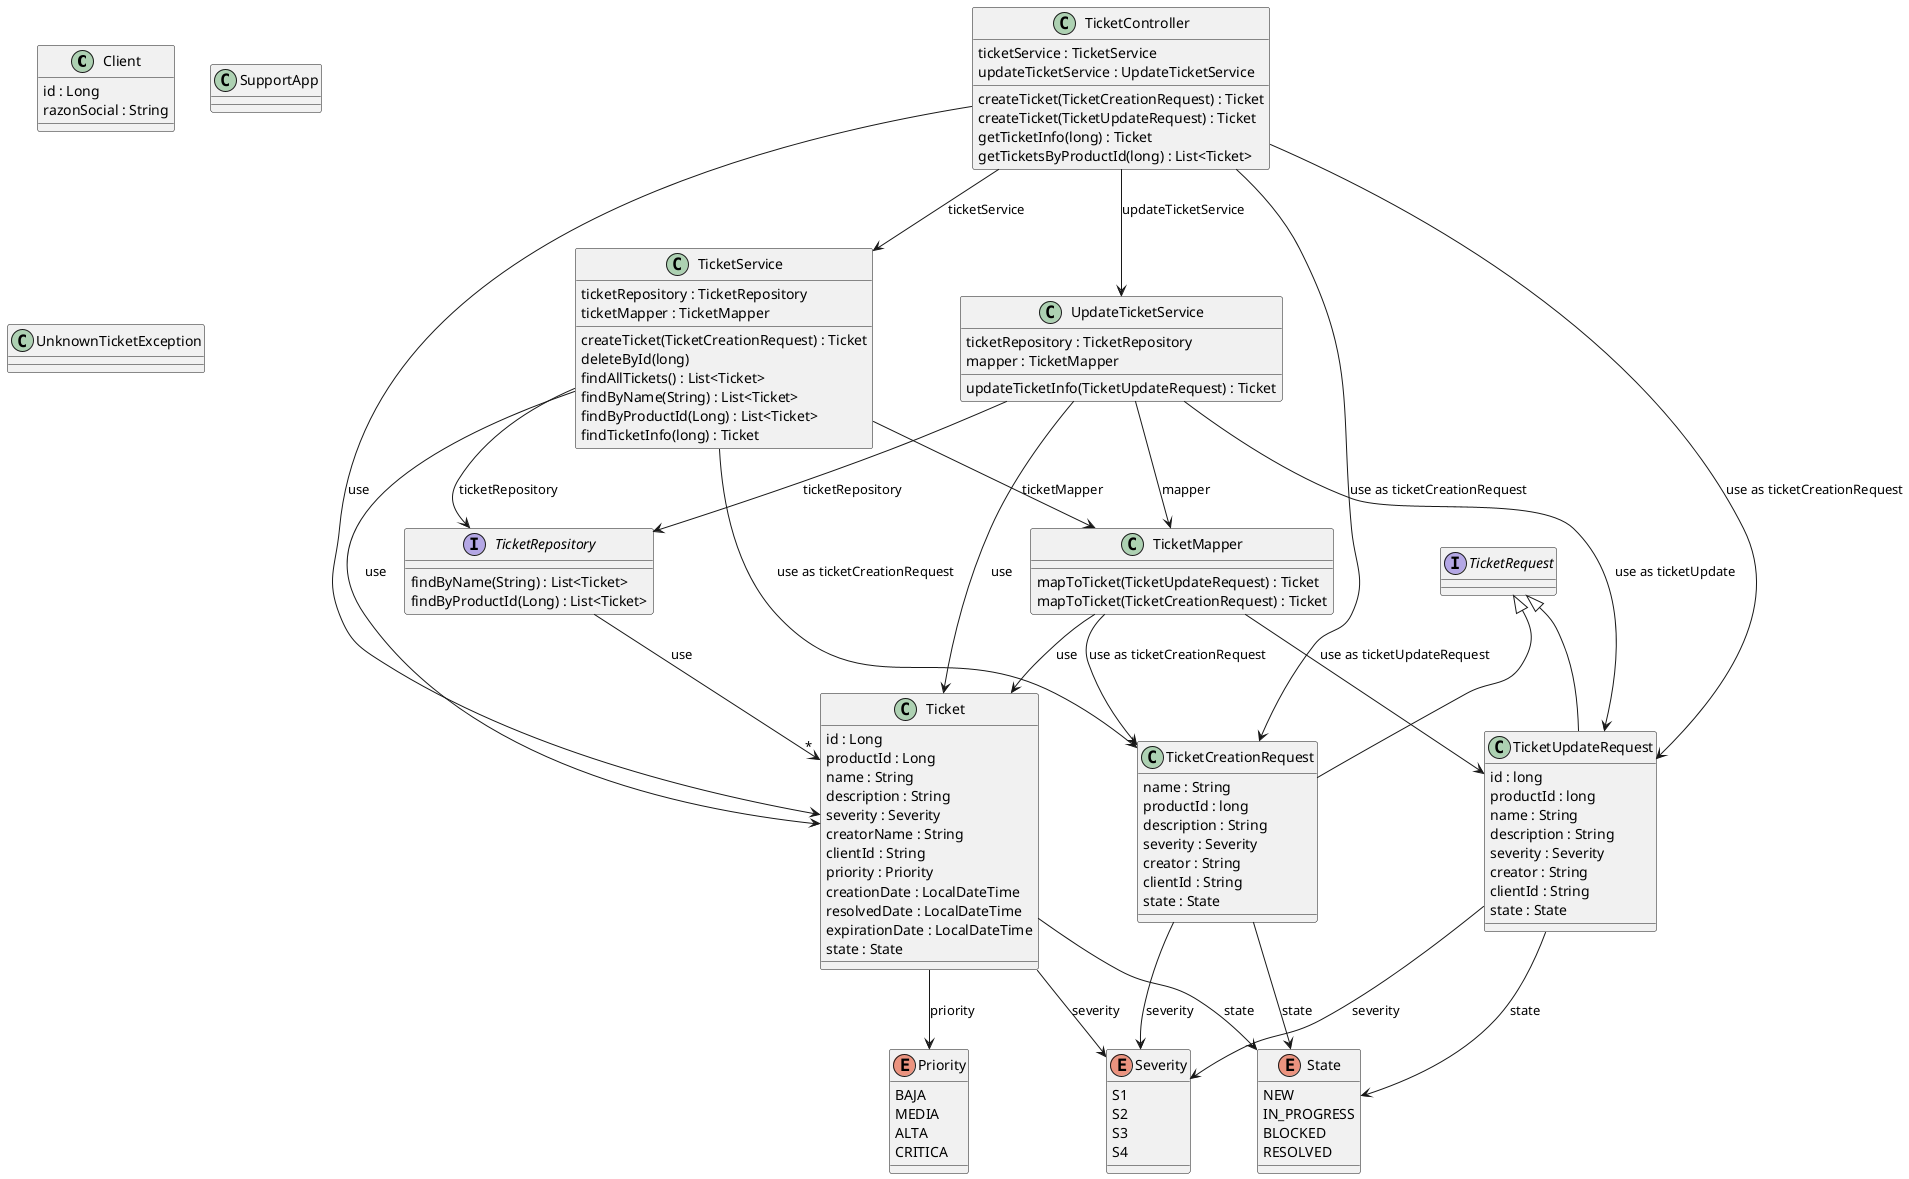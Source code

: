 @startuml

class "Client" {
  id : Long
  razonSocial : String
}

enum "Priority" {
  BAJA
  MEDIA
  ALTA
  CRITICA
}

enum "Severity" {
  S1
  S2
  S3
  S4
}

enum "State" {
  NEW
  IN_PROGRESS
  BLOCKED
  RESOLVED
}

class "SupportApp"

class "Ticket" {
  id : Long
  productId : Long
  name : String
  description : String
  severity : Severity
  creatorName : String
  clientId : String
  priority : Priority
  creationDate : LocalDateTime
  resolvedDate : LocalDateTime
  expirationDate : LocalDateTime
  state : State
}

class "TicketController" {
  ticketService : TicketService
  updateTicketService : UpdateTicketService
  createTicket(TicketCreationRequest) : Ticket
  createTicket(TicketUpdateRequest) : Ticket
  getTicketInfo(long) : Ticket
  getTicketsByProductId(long) : List<Ticket>
}

class "TicketCreationRequest" {
  name : String
  productId : long
  description : String
  severity : Severity
  creator : String
  clientId : String
  state : State
}

class "TicketMapper" {
  mapToTicket(TicketUpdateRequest) : Ticket
  mapToTicket(TicketCreationRequest) : Ticket
}

interface "TicketRepository" {
  findByName(String) : List<Ticket>
  findByProductId(Long) : List<Ticket>
}

interface "TicketRequest"

class "TicketService" {
  ticketRepository : TicketRepository
  ticketMapper : TicketMapper
  createTicket(TicketCreationRequest) : Ticket
  deleteById(long)
  findAllTickets() : List<Ticket>
  findByName(String) : List<Ticket>
  findByProductId(Long) : List<Ticket>
  findTicketInfo(long) : Ticket
}

class "TicketUpdateRequest" {
  id : long
  productId : long
  name : String
  description : String
  severity : Severity
  creator : String
  clientId : String
  state : State
}

class "UnknownTicketException"

class "UpdateTicketService" {
  ticketRepository : TicketRepository
  mapper : TicketMapper
  updateTicketInfo(TicketUpdateRequest) : Ticket
}

"TicketController" --> "Ticket" : use
"TicketController" --> "TicketCreationRequest" : use as ticketCreationRequest
"TicketController" --> "TicketService" : ticketService
"TicketController" --> "TicketUpdateRequest" : use as ticketCreationRequest
"TicketController" --> "UpdateTicketService" : updateTicketService
"TicketCreationRequest" --> "Severity" : severity
"TicketCreationRequest" --> "State" : state
"TicketMapper" --> "Ticket" : use
"TicketMapper" --> "TicketCreationRequest" : use as ticketCreationRequest
"TicketMapper" --> "TicketUpdateRequest" : use as ticketUpdateRequest
"Ticket" --> "Priority" : priority
"TicketRepository" --> "*" "Ticket" : use
"TicketRequest" <|-- "TicketCreationRequest"
"TicketRequest" <|-- "TicketUpdateRequest"
"TicketService" --> "Ticket" : use
"TicketService" --> "TicketCreationRequest" : use as ticketCreationRequest
"TicketService" --> "TicketMapper" : ticketMapper
"TicketService" --> "TicketRepository" : ticketRepository
"Ticket" --> "Severity" : severity
"Ticket" --> "State" : state
"TicketUpdateRequest" --> "Severity" : severity
"TicketUpdateRequest" --> "State" : state
"UpdateTicketService" --> "Ticket" : use
"UpdateTicketService" --> "TicketMapper" : mapper
"UpdateTicketService" --> "TicketRepository" : ticketRepository
"UpdateTicketService" --> "TicketUpdateRequest" : use as ticketUpdate

@enduml